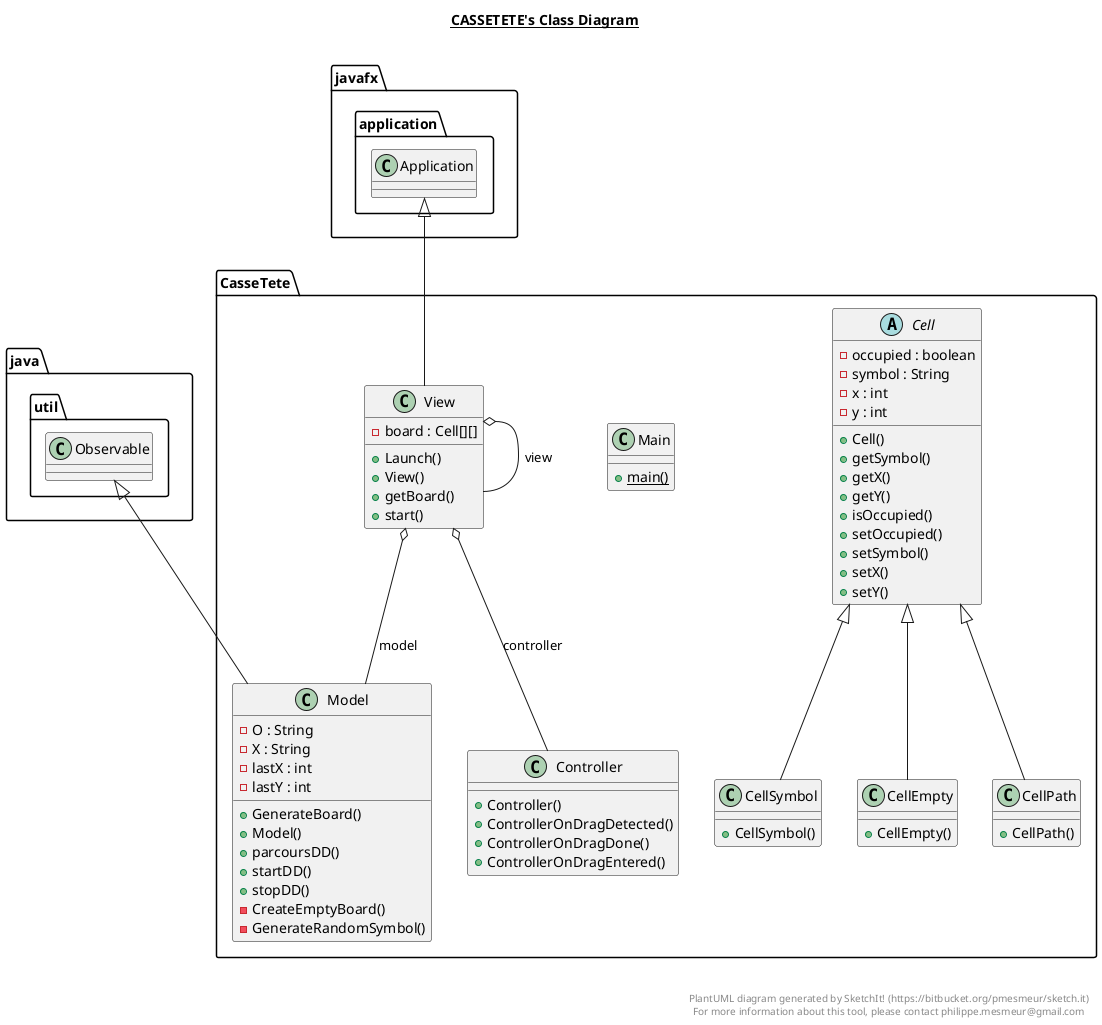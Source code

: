 @startuml

title __CASSETETE's Class Diagram__\n

  namespace CasseTete {
    abstract class CasseTete.Cell {
        - occupied : boolean
        - symbol : String
        - x : int
        - y : int
        + Cell()
        + getSymbol()
        + getX()
        + getY()
        + isOccupied()
        + setOccupied()
        + setSymbol()
        + setX()
        + setY()
    }
  }
  

  namespace CasseTete {
    class CasseTete.CellEmpty {
        + CellEmpty()
    }
  }
  

  namespace CasseTete {
    class CasseTete.CellPath {
        + CellPath()
    }
  }
  

  namespace CasseTete {
    class CasseTete.CellSymbol {
        + CellSymbol()
    }
  }
  

  namespace CasseTete {
    class CasseTete.Controller {
        + Controller()
        + ControllerOnDragDetected()
        + ControllerOnDragDone()
        + ControllerOnDragEntered()
    }
  }
  

  namespace CasseTete {
    class CasseTete.Main {
        {static} + main()
    }
  }
  

  namespace CasseTete {
    class CasseTete.Model {
        - O : String
        - X : String
        - lastX : int
        - lastY : int
        + GenerateBoard()
        + Model()
        + parcoursDD()
        + startDD()
        + stopDD()
        - CreateEmptyBoard()
        - GenerateRandomSymbol()
    }
  }
  

  namespace CasseTete {
    class CasseTete.View {
        - board : Cell[][]
        + Launch()
        + View()
        + getBoard()
        + start()
    }
  }
  

  CasseTete.CellEmpty -up-|> CasseTete.Cell
  CasseTete.CellPath -up-|> CasseTete.Cell
  CasseTete.CellSymbol -up-|> CasseTete.Cell
  CasseTete.Model -up-|> java.util.Observable
  CasseTete.View -up-|> javafx.application.Application
  CasseTete.View o-- CasseTete.Controller : controller
  CasseTete.View o-- CasseTete.Model : model
  CasseTete.View o-- CasseTete.View : view


right footer


PlantUML diagram generated by SketchIt! (https://bitbucket.org/pmesmeur/sketch.it)
For more information about this tool, please contact philippe.mesmeur@gmail.com
endfooter

@enduml
